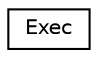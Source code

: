 digraph "Graphical Class Hierarchy"
{
 // LATEX_PDF_SIZE
  edge [fontname="Helvetica",fontsize="10",labelfontname="Helvetica",labelfontsize="10"];
  node [fontname="Helvetica",fontsize="10",shape=record];
  rankdir="LR";
  Node0 [label="Exec",height=0.2,width=0.4,color="black", fillcolor="white", style="filled",URL="$class_exec.html",tooltip="Al aplicar el patrón Strategy, es necesario tener una clase que actúe como context y que gestione las..."];
}
